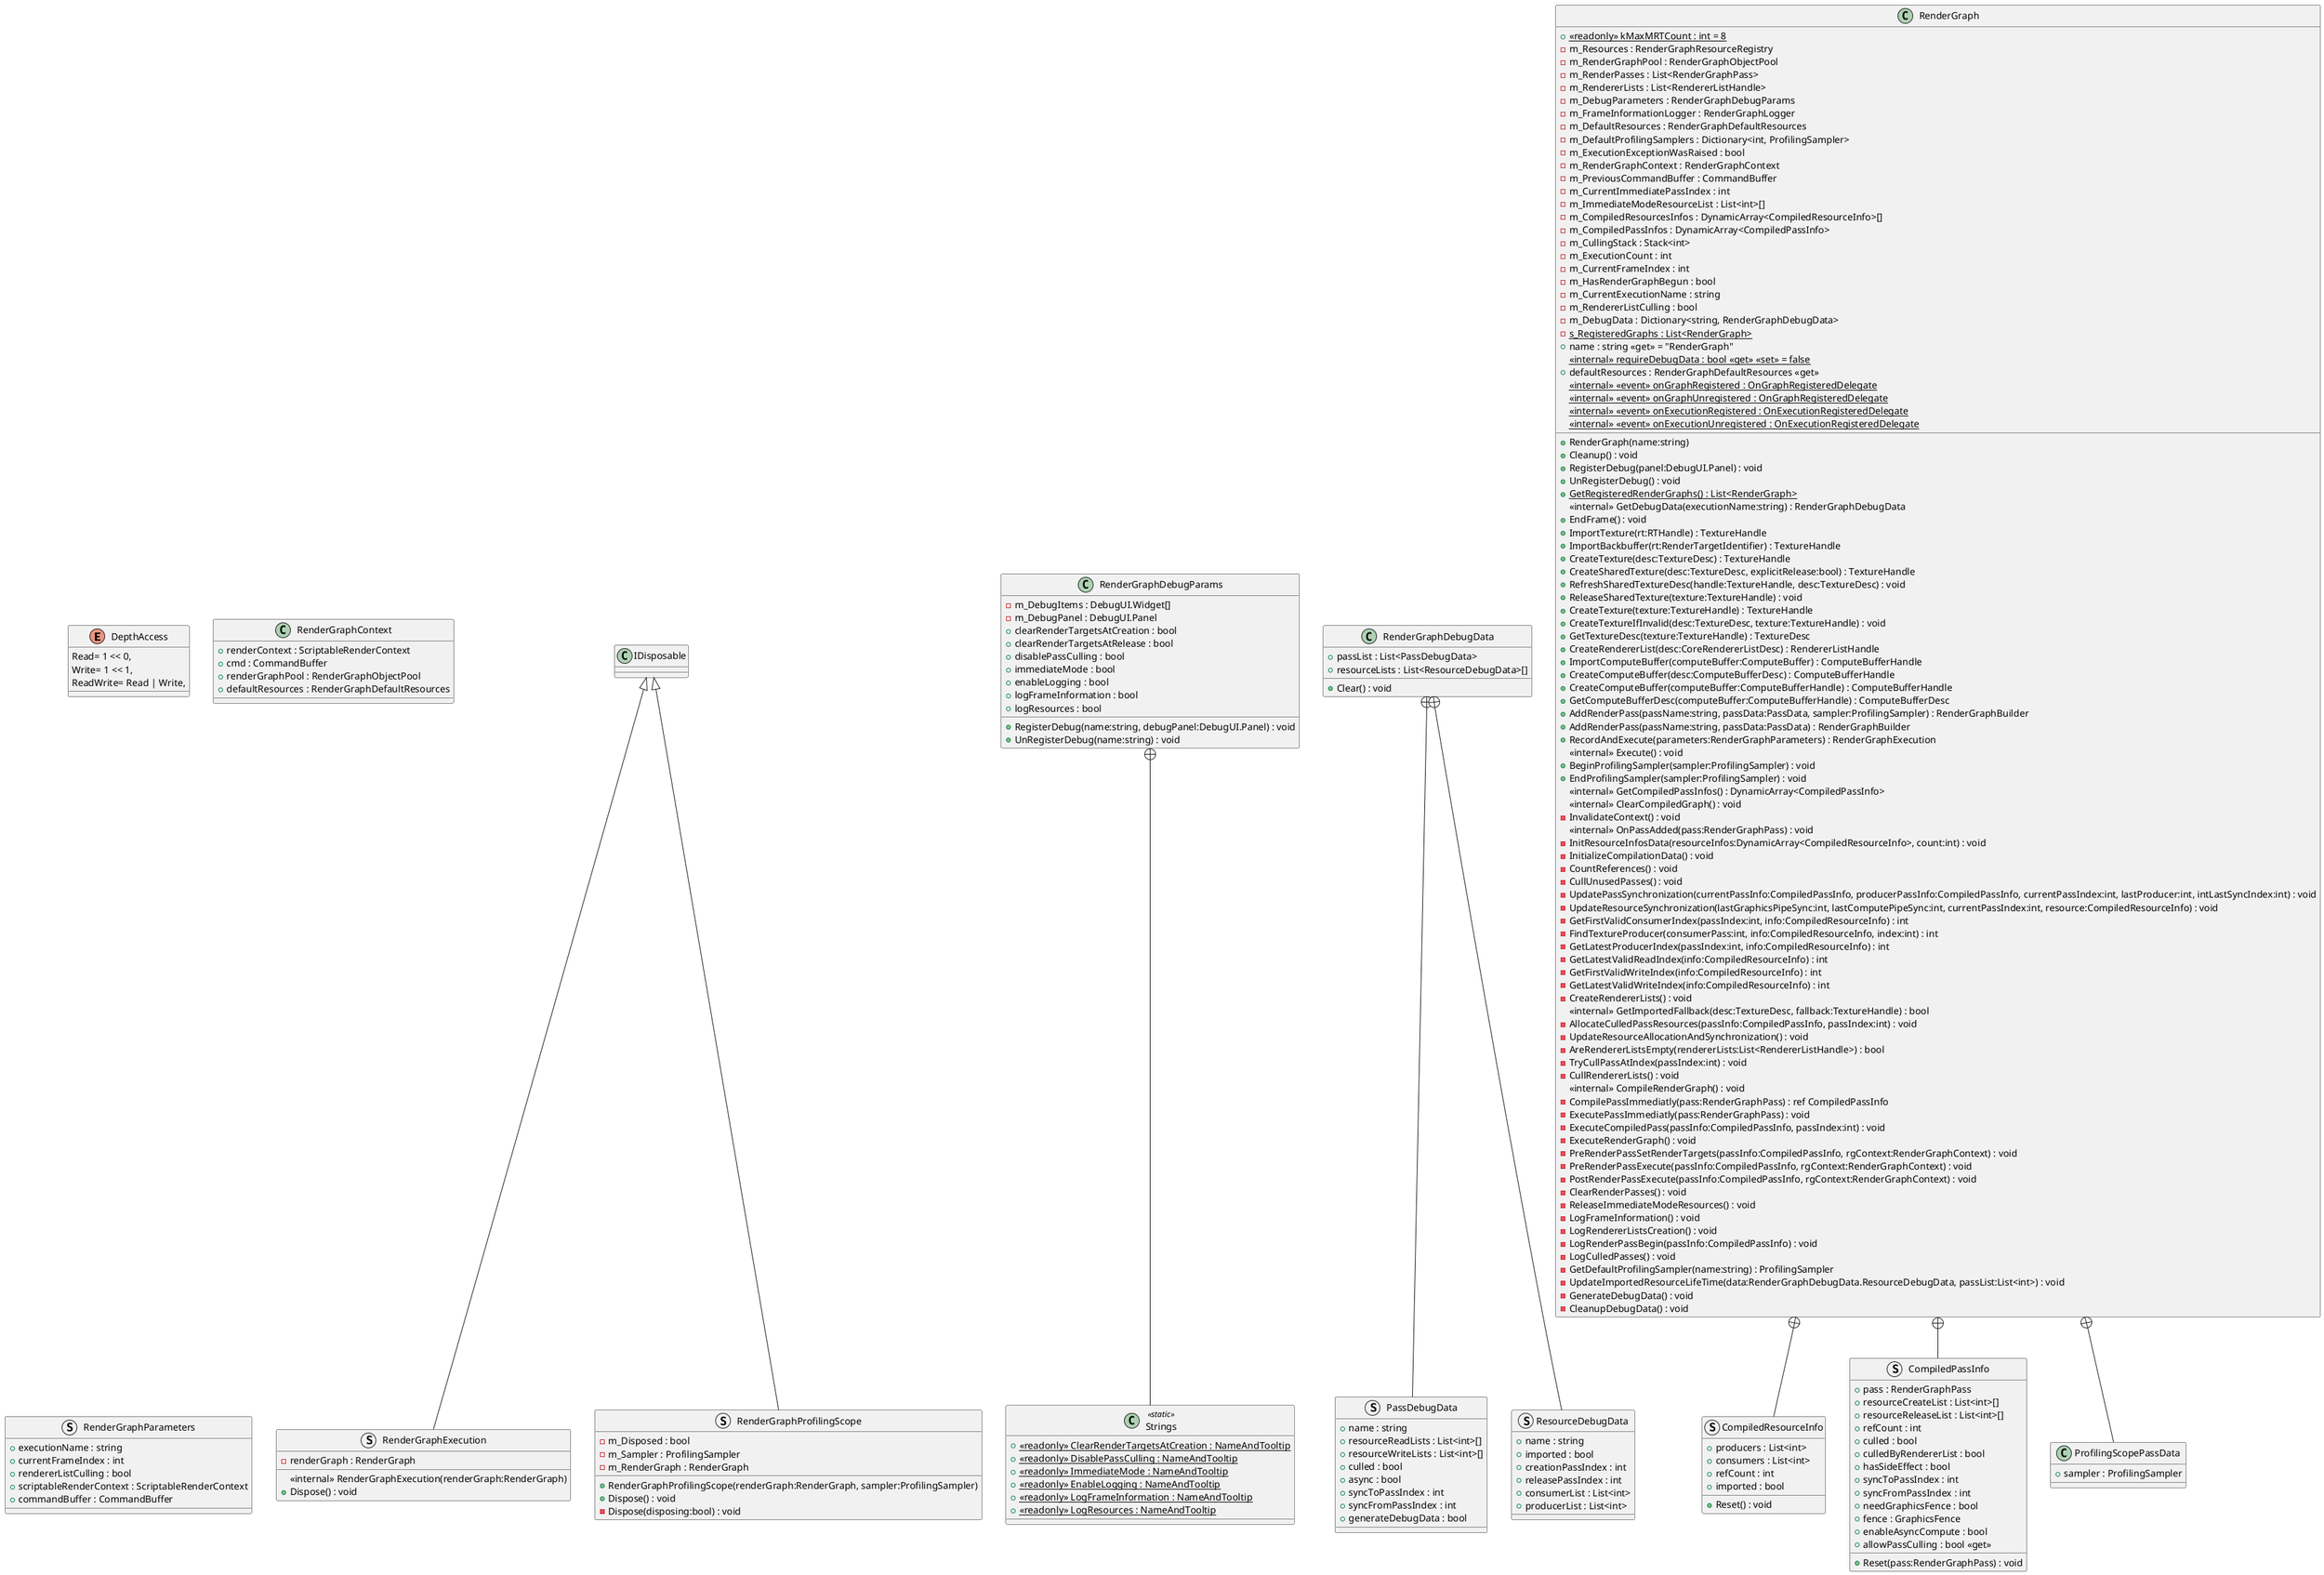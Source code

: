 @startuml
enum DepthAccess {
    Read= 1 << 0,
    Write= 1 << 1,
    ReadWrite= Read | Write,
}
class RenderGraphContext {
    + renderContext : ScriptableRenderContext
    + cmd : CommandBuffer
    + renderGraphPool : RenderGraphObjectPool
    + defaultResources : RenderGraphDefaultResources
}
struct RenderGraphParameters {
    + executionName : string
    + currentFrameIndex : int
    + rendererListCulling : bool
    + scriptableRenderContext : ScriptableRenderContext
    + commandBuffer : CommandBuffer
}
struct RenderGraphExecution {
    - renderGraph : RenderGraph
    <<internal>> RenderGraphExecution(renderGraph:RenderGraph)
    + Dispose() : void
}
class RenderGraphDebugParams {
    - m_DebugItems : DebugUI.Widget[]
    - m_DebugPanel : DebugUI.Panel
    + clearRenderTargetsAtCreation : bool
    + clearRenderTargetsAtRelease : bool
    + disablePassCulling : bool
    + immediateMode : bool
    + enableLogging : bool
    + logFrameInformation : bool
    + logResources : bool
    + RegisterDebug(name:string, debugPanel:DebugUI.Panel) : void
    + UnRegisterDebug(name:string) : void
}
class RenderGraphDebugData {
    + passList : List<PassDebugData>
    + resourceLists : List<ResourceDebugData>[]
    + Clear() : void
}
class RenderGraph {
    + {static} <<readonly>> kMaxMRTCount : int = 8
    - m_Resources : RenderGraphResourceRegistry
    - m_RenderGraphPool : RenderGraphObjectPool
    - m_RenderPasses : List<RenderGraphPass>
    - m_RendererLists : List<RendererListHandle>
    - m_DebugParameters : RenderGraphDebugParams
    - m_FrameInformationLogger : RenderGraphLogger
    - m_DefaultResources : RenderGraphDefaultResources
    - m_DefaultProfilingSamplers : Dictionary<int, ProfilingSampler>
    - m_ExecutionExceptionWasRaised : bool
    - m_RenderGraphContext : RenderGraphContext
    - m_PreviousCommandBuffer : CommandBuffer
    - m_CurrentImmediatePassIndex : int
    - m_ImmediateModeResourceList : List<int>[]
    - m_CompiledResourcesInfos : DynamicArray<CompiledResourceInfo>[]
    - m_CompiledPassInfos : DynamicArray<CompiledPassInfo>
    - m_CullingStack : Stack<int>
    - m_ExecutionCount : int
    - m_CurrentFrameIndex : int
    - m_HasRenderGraphBegun : bool
    - m_CurrentExecutionName : string
    - m_RendererListCulling : bool
    - m_DebugData : Dictionary<string, RenderGraphDebugData>
    {static} - s_RegisteredGraphs : List<RenderGraph>
    + name : string <<get>> = "RenderGraph"
    <<internal>> {static} requireDebugData : bool <<get>> <<set>> = false
    + defaultResources : RenderGraphDefaultResources <<get>>
    + RenderGraph(name:string)
    + Cleanup() : void
    + RegisterDebug(panel:DebugUI.Panel) : void
    + UnRegisterDebug() : void
    + {static} GetRegisteredRenderGraphs() : List<RenderGraph>
    <<internal>> GetDebugData(executionName:string) : RenderGraphDebugData
    + EndFrame() : void
    + ImportTexture(rt:RTHandle) : TextureHandle
    + ImportBackbuffer(rt:RenderTargetIdentifier) : TextureHandle
    + CreateTexture(desc:TextureDesc) : TextureHandle
    + CreateSharedTexture(desc:TextureDesc, explicitRelease:bool) : TextureHandle
    + RefreshSharedTextureDesc(handle:TextureHandle, desc:TextureDesc) : void
    + ReleaseSharedTexture(texture:TextureHandle) : void
    + CreateTexture(texture:TextureHandle) : TextureHandle
    + CreateTextureIfInvalid(desc:TextureDesc, texture:TextureHandle) : void
    + GetTextureDesc(texture:TextureHandle) : TextureDesc
    + CreateRendererList(desc:CoreRendererListDesc) : RendererListHandle
    + ImportComputeBuffer(computeBuffer:ComputeBuffer) : ComputeBufferHandle
    + CreateComputeBuffer(desc:ComputeBufferDesc) : ComputeBufferHandle
    + CreateComputeBuffer(computeBuffer:ComputeBufferHandle) : ComputeBufferHandle
    + GetComputeBufferDesc(computeBuffer:ComputeBufferHandle) : ComputeBufferDesc
    + AddRenderPass(passName:string, passData:PassData, sampler:ProfilingSampler) : RenderGraphBuilder
    + AddRenderPass(passName:string, passData:PassData) : RenderGraphBuilder
    + RecordAndExecute(parameters:RenderGraphParameters) : RenderGraphExecution
    <<internal>> Execute() : void
    + BeginProfilingSampler(sampler:ProfilingSampler) : void
    + EndProfilingSampler(sampler:ProfilingSampler) : void
    <<internal>> GetCompiledPassInfos() : DynamicArray<CompiledPassInfo>
    <<internal>> ClearCompiledGraph() : void
    - InvalidateContext() : void
    <<internal>> OnPassAdded(pass:RenderGraphPass) : void
    <<internal>> {static}  <<event>> onGraphRegistered : OnGraphRegisteredDelegate 
    <<internal>> {static}  <<event>> onGraphUnregistered : OnGraphRegisteredDelegate 
    <<internal>> {static}  <<event>> onExecutionRegistered : OnExecutionRegisteredDelegate 
    <<internal>> {static}  <<event>> onExecutionUnregistered : OnExecutionRegisteredDelegate 
    - InitResourceInfosData(resourceInfos:DynamicArray<CompiledResourceInfo>, count:int) : void
    - InitializeCompilationData() : void
    - CountReferences() : void
    - CullUnusedPasses() : void
    - UpdatePassSynchronization(currentPassInfo:CompiledPassInfo, producerPassInfo:CompiledPassInfo, currentPassIndex:int, lastProducer:int, intLastSyncIndex:int) : void
    - UpdateResourceSynchronization(lastGraphicsPipeSync:int, lastComputePipeSync:int, currentPassIndex:int, resource:CompiledResourceInfo) : void
    - GetFirstValidConsumerIndex(passIndex:int, info:CompiledResourceInfo) : int
    - FindTextureProducer(consumerPass:int, info:CompiledResourceInfo, index:int) : int
    - GetLatestProducerIndex(passIndex:int, info:CompiledResourceInfo) : int
    - GetLatestValidReadIndex(info:CompiledResourceInfo) : int
    - GetFirstValidWriteIndex(info:CompiledResourceInfo) : int
    - GetLatestValidWriteIndex(info:CompiledResourceInfo) : int
    - CreateRendererLists() : void
    <<internal>> GetImportedFallback(desc:TextureDesc, fallback:TextureHandle) : bool
    - AllocateCulledPassResources(passInfo:CompiledPassInfo, passIndex:int) : void
    - UpdateResourceAllocationAndSynchronization() : void
    - AreRendererListsEmpty(rendererLists:List<RendererListHandle>) : bool
    - TryCullPassAtIndex(passIndex:int) : void
    - CullRendererLists() : void
    <<internal>> CompileRenderGraph() : void
    - CompilePassImmediatly(pass:RenderGraphPass) : ref CompiledPassInfo
    - ExecutePassImmediatly(pass:RenderGraphPass) : void
    - ExecuteCompiledPass(passInfo:CompiledPassInfo, passIndex:int) : void
    - ExecuteRenderGraph() : void
    - PreRenderPassSetRenderTargets(passInfo:CompiledPassInfo, rgContext:RenderGraphContext) : void
    - PreRenderPassExecute(passInfo:CompiledPassInfo, rgContext:RenderGraphContext) : void
    - PostRenderPassExecute(passInfo:CompiledPassInfo, rgContext:RenderGraphContext) : void
    - ClearRenderPasses() : void
    - ReleaseImmediateModeResources() : void
    - LogFrameInformation() : void
    - LogRendererListsCreation() : void
    - LogRenderPassBegin(passInfo:CompiledPassInfo) : void
    - LogCulledPasses() : void
    - GetDefaultProfilingSampler(name:string) : ProfilingSampler
    - UpdateImportedResourceLifeTime(data:RenderGraphDebugData.ResourceDebugData, passList:List<int>) : void
    - GenerateDebugData() : void
    - CleanupDebugData() : void
}
struct RenderGraphProfilingScope {
    - m_Disposed : bool
    - m_Sampler : ProfilingSampler
    - m_RenderGraph : RenderGraph
    + RenderGraphProfilingScope(renderGraph:RenderGraph, sampler:ProfilingSampler)
    + Dispose() : void
    - Dispose(disposing:bool) : void
}
class Strings <<static>> {
    + {static} <<readonly>> ClearRenderTargetsAtCreation : NameAndTooltip
    + {static} <<readonly>> DisablePassCulling : NameAndTooltip
    + {static} <<readonly>> ImmediateMode : NameAndTooltip
    + {static} <<readonly>> EnableLogging : NameAndTooltip
    + {static} <<readonly>> LogFrameInformation : NameAndTooltip
    + {static} <<readonly>> LogResources : NameAndTooltip
}
struct PassDebugData {
    + name : string
    + resourceReadLists : List<int>[]
    + resourceWriteLists : List<int>[]
    + culled : bool
    + async : bool
    + syncToPassIndex : int
    + syncFromPassIndex : int
    + generateDebugData : bool
}
struct ResourceDebugData {
    + name : string
    + imported : bool
    + creationPassIndex : int
    + releasePassIndex : int
    + consumerList : List<int>
    + producerList : List<int>
}
struct CompiledResourceInfo {
    + producers : List<int>
    + consumers : List<int>
    + refCount : int
    + imported : bool
    + Reset() : void
}
struct CompiledPassInfo {
    + pass : RenderGraphPass
    + resourceCreateList : List<int>[]
    + resourceReleaseList : List<int>[]
    + refCount : int
    + culled : bool
    + culledByRendererList : bool
    + hasSideEffect : bool
    + syncToPassIndex : int
    + syncFromPassIndex : int
    + needGraphicsFence : bool
    + fence : GraphicsFence
    + enableAsyncCompute : bool
    + allowPassCulling : bool <<get>>
    + Reset(pass:RenderGraphPass) : void
}
class ProfilingScopePassData {
    + sampler : ProfilingSampler
}
IDisposable <|-- RenderGraphExecution
IDisposable <|-- RenderGraphProfilingScope
RenderGraphDebugParams +-- Strings
RenderGraphDebugData +-- PassDebugData
RenderGraphDebugData +-- ResourceDebugData
RenderGraph +-- CompiledResourceInfo
RenderGraph +-- CompiledPassInfo
RenderGraph +-- ProfilingScopePassData
@enduml
